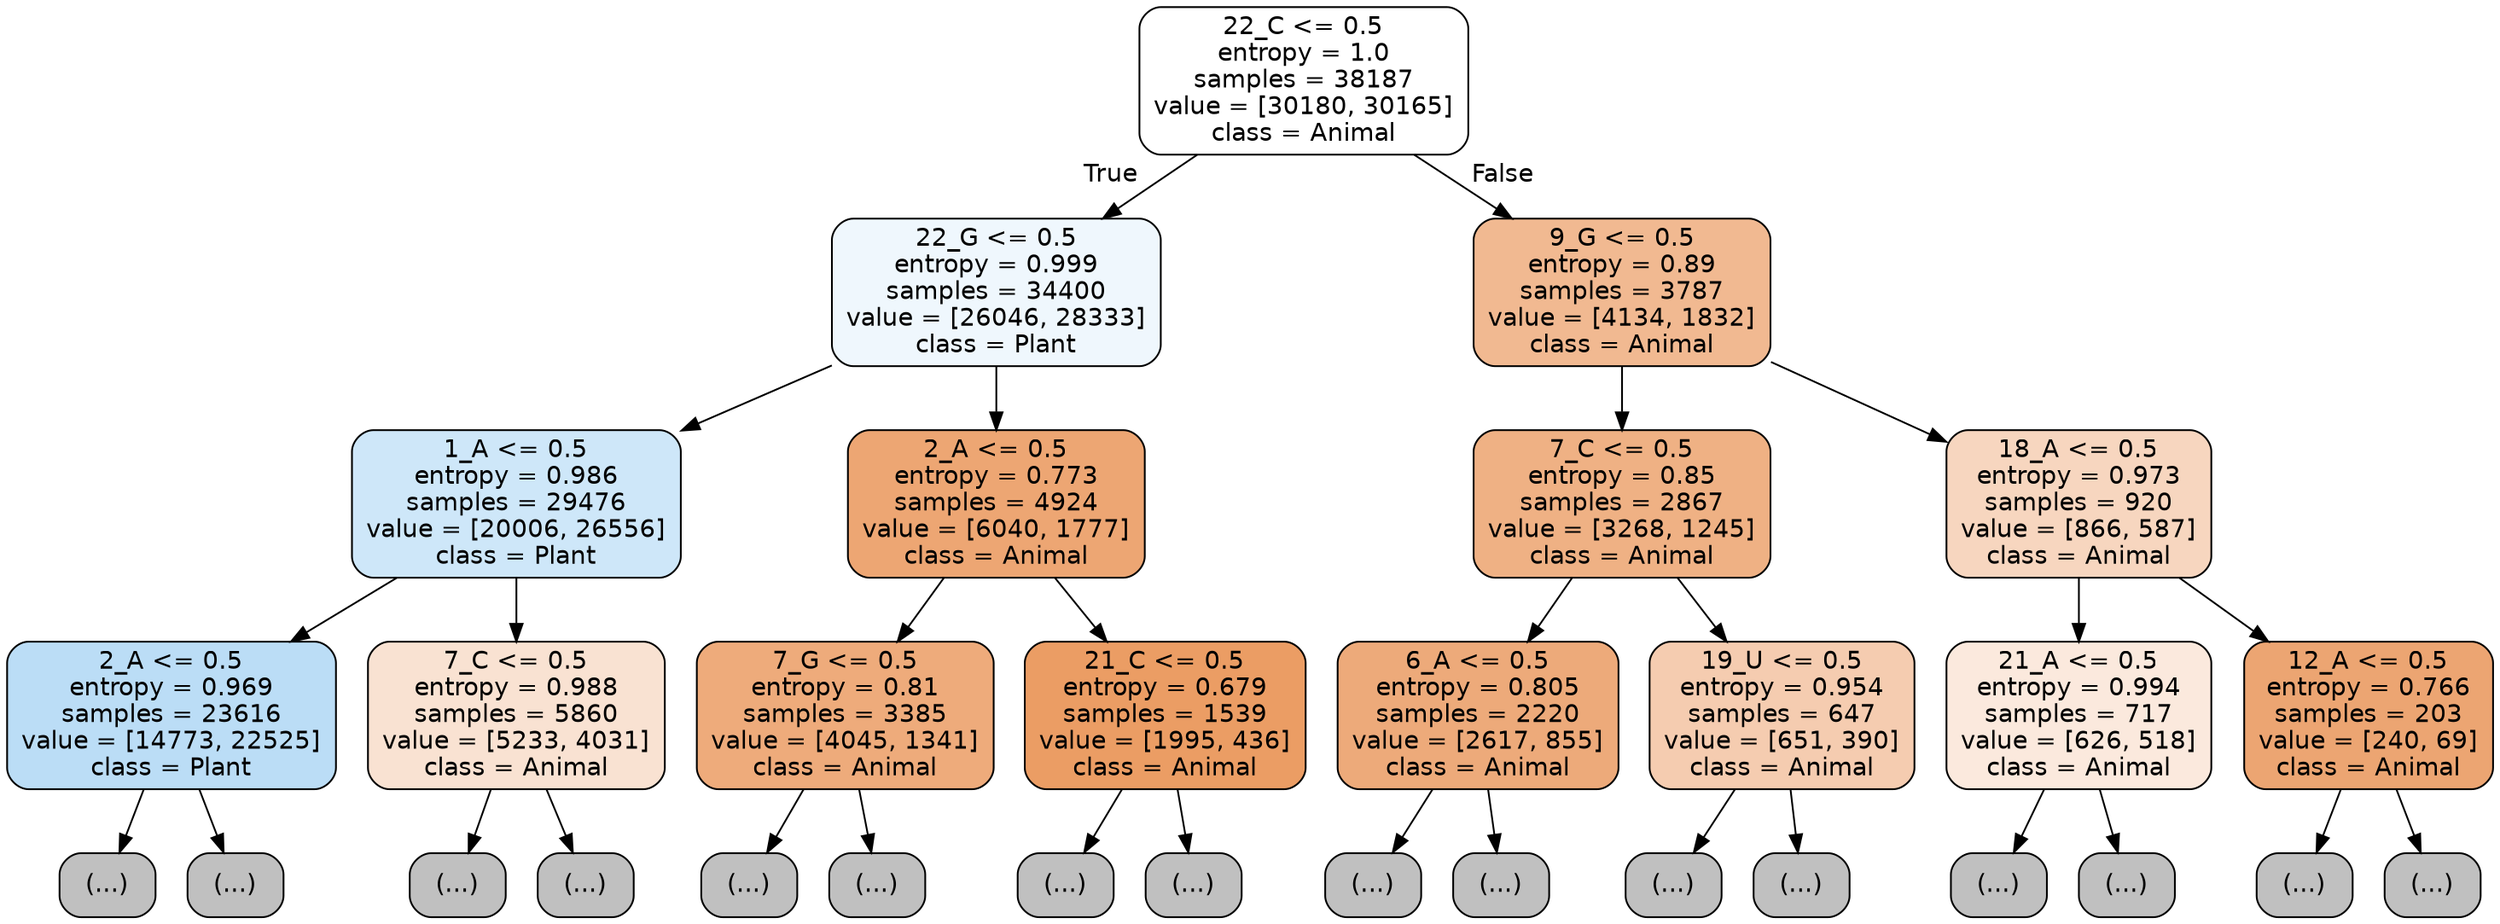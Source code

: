 digraph Tree {
node [shape=box, style="filled, rounded", color="black", fontname="helvetica"] ;
edge [fontname="helvetica"] ;
0 [label="22_C <= 0.5\nentropy = 1.0\nsamples = 38187\nvalue = [30180, 30165]\nclass = Animal", fillcolor="#ffffff"] ;
1 [label="22_G <= 0.5\nentropy = 0.999\nsamples = 34400\nvalue = [26046, 28333]\nclass = Plant", fillcolor="#eff7fd"] ;
0 -> 1 [labeldistance=2.5, labelangle=45, headlabel="True"] ;
2 [label="1_A <= 0.5\nentropy = 0.986\nsamples = 29476\nvalue = [20006, 26556]\nclass = Plant", fillcolor="#cee7f9"] ;
1 -> 2 ;
3 [label="2_A <= 0.5\nentropy = 0.969\nsamples = 23616\nvalue = [14773, 22525]\nclass = Plant", fillcolor="#bbddf6"] ;
2 -> 3 ;
4 [label="(...)", fillcolor="#C0C0C0"] ;
3 -> 4 ;
7601 [label="(...)", fillcolor="#C0C0C0"] ;
3 -> 7601 ;
9928 [label="7_C <= 0.5\nentropy = 0.988\nsamples = 5860\nvalue = [5233, 4031]\nclass = Animal", fillcolor="#f9e2d2"] ;
2 -> 9928 ;
9929 [label="(...)", fillcolor="#C0C0C0"] ;
9928 -> 9929 ;
12284 [label="(...)", fillcolor="#C0C0C0"] ;
9928 -> 12284 ;
12949 [label="2_A <= 0.5\nentropy = 0.773\nsamples = 4924\nvalue = [6040, 1777]\nclass = Animal", fillcolor="#eda673"] ;
1 -> 12949 ;
12950 [label="7_G <= 0.5\nentropy = 0.81\nsamples = 3385\nvalue = [4045, 1341]\nclass = Animal", fillcolor="#eeab7b"] ;
12949 -> 12950 ;
12951 [label="(...)", fillcolor="#C0C0C0"] ;
12950 -> 12951 ;
14034 [label="(...)", fillcolor="#C0C0C0"] ;
12950 -> 14034 ;
14399 [label="21_C <= 0.5\nentropy = 0.679\nsamples = 1539\nvalue = [1995, 436]\nclass = Animal", fillcolor="#eb9d64"] ;
12949 -> 14399 ;
14400 [label="(...)", fillcolor="#C0C0C0"] ;
14399 -> 14400 ;
14793 [label="(...)", fillcolor="#C0C0C0"] ;
14399 -> 14793 ;
14870 [label="9_G <= 0.5\nentropy = 0.89\nsamples = 3787\nvalue = [4134, 1832]\nclass = Animal", fillcolor="#f1b991"] ;
0 -> 14870 [labeldistance=2.5, labelangle=-45, headlabel="False"] ;
14871 [label="7_C <= 0.5\nentropy = 0.85\nsamples = 2867\nvalue = [3268, 1245]\nclass = Animal", fillcolor="#efb184"] ;
14870 -> 14871 ;
14872 [label="6_A <= 0.5\nentropy = 0.805\nsamples = 2220\nvalue = [2617, 855]\nclass = Animal", fillcolor="#edaa7a"] ;
14871 -> 14872 ;
14873 [label="(...)", fillcolor="#C0C0C0"] ;
14872 -> 14873 ;
15742 [label="(...)", fillcolor="#C0C0C0"] ;
14872 -> 15742 ;
16005 [label="19_U <= 0.5\nentropy = 0.954\nsamples = 647\nvalue = [651, 390]\nclass = Animal", fillcolor="#f5ccb0"] ;
14871 -> 16005 ;
16006 [label="(...)", fillcolor="#C0C0C0"] ;
16005 -> 16006 ;
16229 [label="(...)", fillcolor="#C0C0C0"] ;
16005 -> 16229 ;
16326 [label="18_A <= 0.5\nentropy = 0.973\nsamples = 920\nvalue = [866, 587]\nclass = Animal", fillcolor="#f7d6bf"] ;
14870 -> 16326 ;
16327 [label="21_A <= 0.5\nentropy = 0.994\nsamples = 717\nvalue = [626, 518]\nclass = Animal", fillcolor="#fbe9dd"] ;
16326 -> 16327 ;
16328 [label="(...)", fillcolor="#C0C0C0"] ;
16327 -> 16328 ;
16629 [label="(...)", fillcolor="#C0C0C0"] ;
16327 -> 16629 ;
16708 [label="12_A <= 0.5\nentropy = 0.766\nsamples = 203\nvalue = [240, 69]\nclass = Animal", fillcolor="#eca572"] ;
16326 -> 16708 ;
16709 [label="(...)", fillcolor="#C0C0C0"] ;
16708 -> 16709 ;
16762 [label="(...)", fillcolor="#C0C0C0"] ;
16708 -> 16762 ;
}